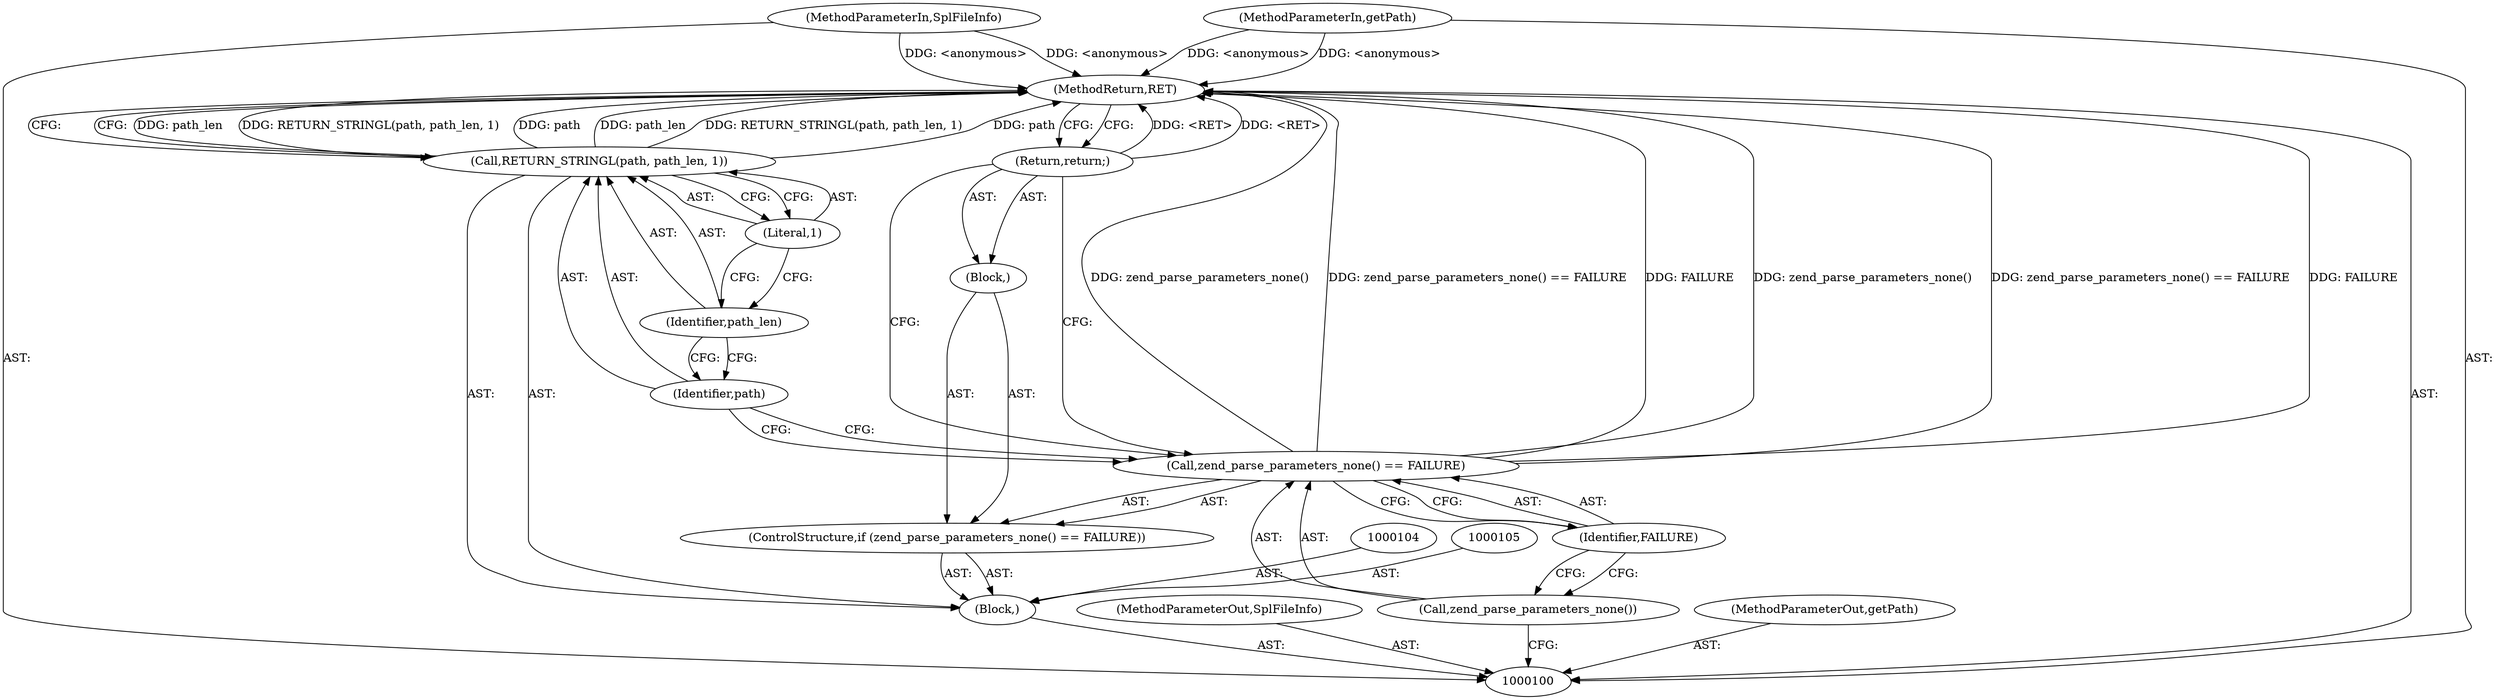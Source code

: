 digraph "0_php-src_7245bff300d3fa8bacbef7897ff080a6f1c23eba?w=1_4" {
"1000116" [label="(MethodReturn,RET)"];
"1000101" [label="(MethodParameterIn,SplFileInfo)"];
"1000138" [label="(MethodParameterOut,SplFileInfo)"];
"1000102" [label="(MethodParameterIn,getPath)"];
"1000139" [label="(MethodParameterOut,getPath)"];
"1000112" [label="(Call,RETURN_STRINGL(path, path_len, 1))"];
"1000113" [label="(Identifier,path)"];
"1000114" [label="(Identifier,path_len)"];
"1000115" [label="(Literal,1)"];
"1000103" [label="(Block,)"];
"1000106" [label="(ControlStructure,if (zend_parse_parameters_none() == FAILURE))"];
"1000109" [label="(Identifier,FAILURE)"];
"1000110" [label="(Block,)"];
"1000107" [label="(Call,zend_parse_parameters_none() == FAILURE)"];
"1000108" [label="(Call,zend_parse_parameters_none())"];
"1000111" [label="(Return,return;)"];
"1000116" -> "1000100"  [label="AST: "];
"1000116" -> "1000111"  [label="CFG: "];
"1000116" -> "1000112"  [label="CFG: "];
"1000107" -> "1000116"  [label="DDG: zend_parse_parameters_none()"];
"1000107" -> "1000116"  [label="DDG: zend_parse_parameters_none() == FAILURE"];
"1000107" -> "1000116"  [label="DDG: FAILURE"];
"1000112" -> "1000116"  [label="DDG: path_len"];
"1000112" -> "1000116"  [label="DDG: RETURN_STRINGL(path, path_len, 1)"];
"1000112" -> "1000116"  [label="DDG: path"];
"1000102" -> "1000116"  [label="DDG: <anonymous>"];
"1000101" -> "1000116"  [label="DDG: <anonymous>"];
"1000111" -> "1000116"  [label="DDG: <RET>"];
"1000101" -> "1000100"  [label="AST: "];
"1000101" -> "1000116"  [label="DDG: <anonymous>"];
"1000138" -> "1000100"  [label="AST: "];
"1000102" -> "1000100"  [label="AST: "];
"1000102" -> "1000116"  [label="DDG: <anonymous>"];
"1000139" -> "1000100"  [label="AST: "];
"1000112" -> "1000103"  [label="AST: "];
"1000112" -> "1000115"  [label="CFG: "];
"1000113" -> "1000112"  [label="AST: "];
"1000114" -> "1000112"  [label="AST: "];
"1000115" -> "1000112"  [label="AST: "];
"1000116" -> "1000112"  [label="CFG: "];
"1000112" -> "1000116"  [label="DDG: path_len"];
"1000112" -> "1000116"  [label="DDG: RETURN_STRINGL(path, path_len, 1)"];
"1000112" -> "1000116"  [label="DDG: path"];
"1000113" -> "1000112"  [label="AST: "];
"1000113" -> "1000107"  [label="CFG: "];
"1000114" -> "1000113"  [label="CFG: "];
"1000114" -> "1000112"  [label="AST: "];
"1000114" -> "1000113"  [label="CFG: "];
"1000115" -> "1000114"  [label="CFG: "];
"1000115" -> "1000112"  [label="AST: "];
"1000115" -> "1000114"  [label="CFG: "];
"1000112" -> "1000115"  [label="CFG: "];
"1000103" -> "1000100"  [label="AST: "];
"1000104" -> "1000103"  [label="AST: "];
"1000105" -> "1000103"  [label="AST: "];
"1000106" -> "1000103"  [label="AST: "];
"1000112" -> "1000103"  [label="AST: "];
"1000106" -> "1000103"  [label="AST: "];
"1000107" -> "1000106"  [label="AST: "];
"1000110" -> "1000106"  [label="AST: "];
"1000109" -> "1000107"  [label="AST: "];
"1000109" -> "1000108"  [label="CFG: "];
"1000107" -> "1000109"  [label="CFG: "];
"1000110" -> "1000106"  [label="AST: "];
"1000111" -> "1000110"  [label="AST: "];
"1000107" -> "1000106"  [label="AST: "];
"1000107" -> "1000109"  [label="CFG: "];
"1000108" -> "1000107"  [label="AST: "];
"1000109" -> "1000107"  [label="AST: "];
"1000111" -> "1000107"  [label="CFG: "];
"1000113" -> "1000107"  [label="CFG: "];
"1000107" -> "1000116"  [label="DDG: zend_parse_parameters_none()"];
"1000107" -> "1000116"  [label="DDG: zend_parse_parameters_none() == FAILURE"];
"1000107" -> "1000116"  [label="DDG: FAILURE"];
"1000108" -> "1000107"  [label="AST: "];
"1000108" -> "1000100"  [label="CFG: "];
"1000109" -> "1000108"  [label="CFG: "];
"1000111" -> "1000110"  [label="AST: "];
"1000111" -> "1000107"  [label="CFG: "];
"1000116" -> "1000111"  [label="CFG: "];
"1000111" -> "1000116"  [label="DDG: <RET>"];
}
